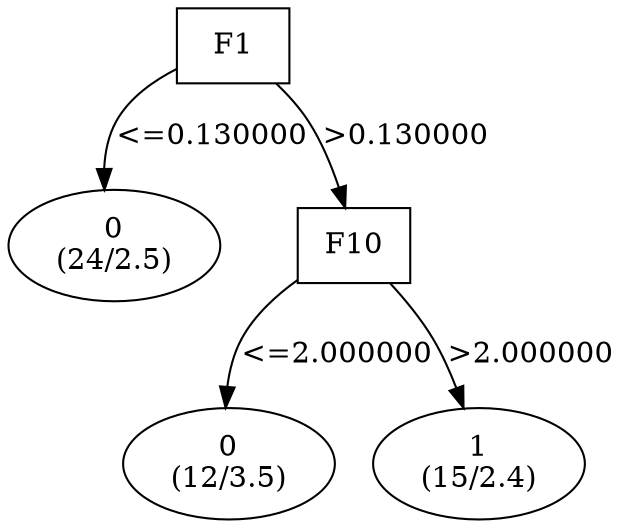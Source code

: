 digraph YaDT {
n0 [ shape=box, label="F1\n"]
n0 -> n1 [label="<=0.130000"]
n1 [ shape=ellipse, label="0\n(24/2.5)"]
n0 -> n2 [label=">0.130000"]
n2 [ shape=box, label="F10\n"]
n2 -> n3 [label="<=2.000000"]
n3 [ shape=ellipse, label="0\n(12/3.5)"]
n2 -> n4 [label=">2.000000"]
n4 [ shape=ellipse, label="1\n(15/2.4)"]
}
